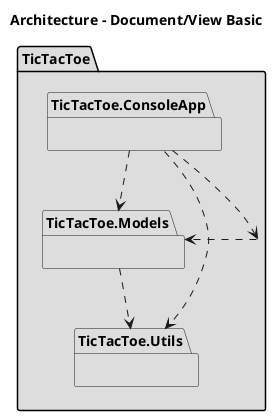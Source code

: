 @startuml ArchitectureDocumentView
title Architecture - Document/View Basic

package TicTacToe #DDDDDD { }
package TicTacToe.Models #DDDDDD { }
Package TicTacToe.ConsoleApp #DDDDDD { }
package TicTacToe.Utils #DDDDDD { }

TicTacToe .down.> TicTacToe.Models
TicTacToe <.up. TicTacToe.ConsoleApp
TicTacToe.Models .down.> TicTacToe.Utils
TicTacToe.ConsoleApp .down.> TicTacToe.Models
TicTacToe.ConsoleApp .down.> TicTacToe.Utils
@enduml